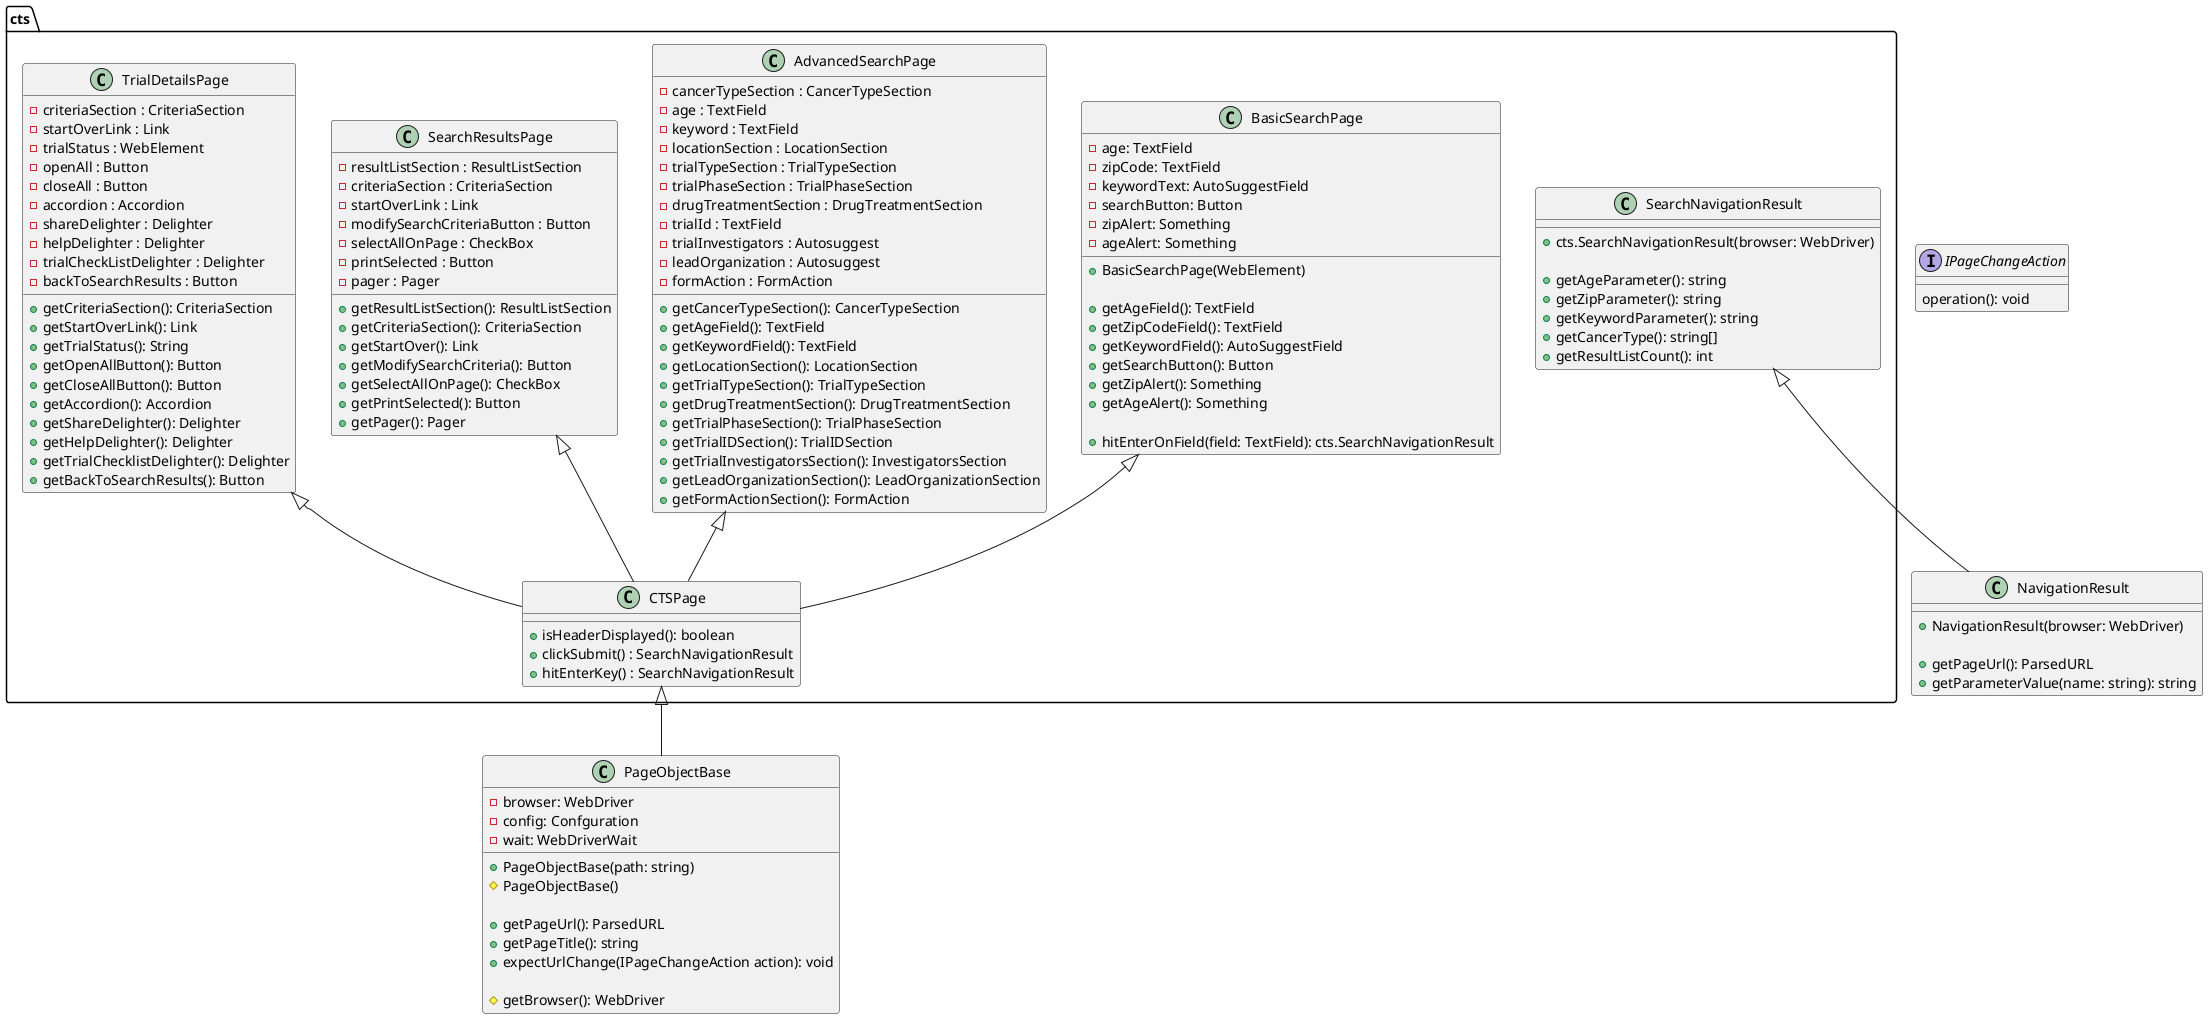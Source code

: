 @startuml

class PageObjectBase {

    -browser: WebDriver
    -config: Confguration
    -wait: WebDriverWait

    +PageObjectBase(path: string)
    #PageObjectBase()

    +getPageUrl(): ParsedURL
    +getPageTitle(): string
    +expectUrlChange(IPageChangeAction action): void

    #getBrowser(): WebDriver
}

'' This is actually a public, nested class inside PageObjectBase
interface IPageChangeAction {
    operation(): void
}

package cts {

    '' General cts page functionality (Mainly "is the react app running?")
    class CTSPage {
        +isHeaderDisplayed(): boolean
        +clickSubmit() : SearchNavigationResult
        +hitEnterKey() : SearchNavigationResult

    }
    CTSPage <|-- PageObjectBase

    class cts.BasicSearchPage {
        -age: TextField
        -zipCode: TextField
        -keywordText: AutoSuggestField
        -searchButton: Button
        -zipAlert: Something
        -ageAlert: Something

        +BasicSearchPage(WebElement)

        +getAgeField(): TextField
        +getZipCodeField(): TextField
        +getKeywordField(): AutoSuggestField
        +getSearchButton(): Button
        +getZipAlert(): Something
        +getAgeAlert(): Something

        +hitEnterOnField(field: TextField): cts.SearchNavigationResult
    }
    cts.BasicSearchPage <|-- CTSPage

    class cts.AdvancedSearchPage {
        - cancerTypeSection : CancerTypeSection
        - age : TextField
        - keyword : TextField
        - locationSection : LocationSection
        - trialTypeSection : TrialTypeSection
        - trialPhaseSection : TrialPhaseSection
        - drugTreatmentSection : DrugTreatmentSection
        - trialId : TextField
        - trialInvestigators : Autosuggest
        - leadOrganization : Autosuggest
        - formAction : FormAction

        +getCancerTypeSection(): CancerTypeSection
        +getAgeField(): TextField
        +getKeywordField(): TextField
        +getLocationSection(): LocationSection
        +getTrialTypeSection(): TrialTypeSection
        +getDrugTreatmentSection(): DrugTreatmentSection
        +getTrialPhaseSection(): TrialPhaseSection
        +getTrialIDSection(): TrialIDSection
        +getTrialInvestigatorsSection(): InvestigatorsSection
        +getLeadOrganizationSection(): LeadOrganizationSection
        +getFormActionSection(): FormAction

    }
    cts.AdvancedSearchPage <|-- CTSPage

    class cts.SearchResultsPage {
        -resultListSection : ResultListSection
        -criteriaSection : CriteriaSection
        -startOverLink : Link
        -modifySearchCriteriaButton : Button
        -selectAllOnPage : CheckBox
        -printSelected : Button
        -pager : Pager

        +getResultListSection(): ResultListSection
        +getCriteriaSection(): CriteriaSection
        +getStartOver(): Link
        +getModifySearchCriteria(): Button
        +getSelectAllOnPage(): CheckBox
        +getPrintSelected(): Button
        +getPager(): Pager


    }
    cts.SearchResultsPage <|-- CTSPage

    class cts.TrialDetailsPage {
        -criteriaSection : CriteriaSection
        -startOverLink : Link
        -trialStatus : WebElement
        -openAll : Button
        -closeAll : Button
        -accordion : Accordion
        -shareDelighter : Delighter
        -helpDelighter : Delighter
        -trialCheckListDelighter : Delighter
        -backToSearchResults : Button

        +getCriteriaSection(): CriteriaSection
        +getStartOverLink(): Link
        +getTrialStatus(): String
        +getOpenAllButton(): Button
        +getCloseAllButton(): Button
        +getAccordion(): Accordion
        +getShareDelighter(): Delighter
        +getHelpDelighter(): Delighter
        +getTrialChecklistDelighter(): Delighter
        +getBackToSearchResults(): Button

    }
    cts.TrialDetailsPage <|-- CTSPage

    class cts.SearchNavigationResult {
        +cts.SearchNavigationResult(browser: WebDriver)

        +getAgeParameter(): string
        +getZipParameter(): string
        +getKeywordParameter(): string
        +getCancerType(): string[]
        +getResultListCount(): int
    }

}

cts.SearchNavigationResult <|-- NavigationResult

class NavigationResult {
    +NavigationResult(browser: WebDriver)

    +getPageUrl(): ParsedURL
    +getParameterValue(name: string): string
}

@enduml
